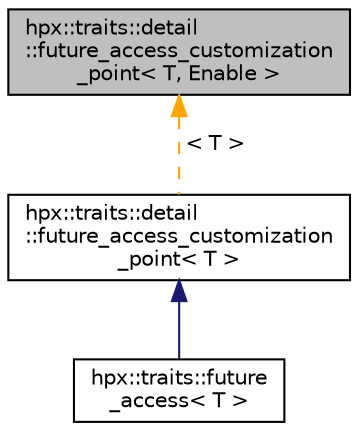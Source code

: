 digraph "hpx::traits::detail::future_access_customization_point&lt; T, Enable &gt;"
{
  edge [fontname="Helvetica",fontsize="10",labelfontname="Helvetica",labelfontsize="10"];
  node [fontname="Helvetica",fontsize="10",shape=record];
  Node0 [label="hpx::traits::detail\l::future_access_customization\l_point\< T, Enable \>",height=0.2,width=0.4,color="black", fillcolor="grey75", style="filled", fontcolor="black"];
  Node0 -> Node1 [dir="back",color="orange",fontsize="10",style="dashed",label=" \< T \>" ,fontname="Helvetica"];
  Node1 [label="hpx::traits::detail\l::future_access_customization\l_point\< T \>",height=0.2,width=0.4,color="black", fillcolor="white", style="filled",URL="$d7/deb/structhpx_1_1traits_1_1detail_1_1future__access__customization__point.html"];
  Node1 -> Node2 [dir="back",color="midnightblue",fontsize="10",style="solid",fontname="Helvetica"];
  Node2 [label="hpx::traits::future\l_access\< T \>",height=0.2,width=0.4,color="black", fillcolor="white", style="filled",URL="$df/d63/structhpx_1_1traits_1_1future__access.html"];
}
